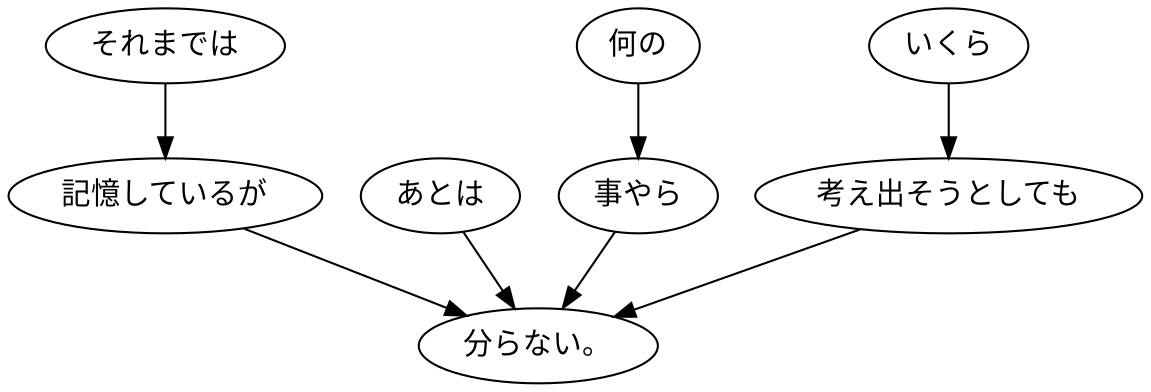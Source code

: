digraph graph22 {
	node0 [label="それまでは"];
	node1 [label="記憶しているが"];
	node2 [label="あとは"];
	node3 [label="何の"];
	node4 [label="事やら"];
	node5 [label="いくら"];
	node6 [label="考え出そうとしても"];
	node7 [label="分らない。"];
	node0 -> node1;
	node1 -> node7;
	node2 -> node7;
	node3 -> node4;
	node4 -> node7;
	node5 -> node6;
	node6 -> node7;
}
